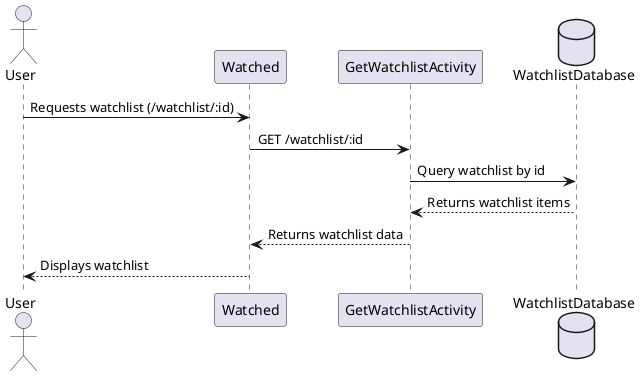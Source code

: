 @startuml
actor User
participant Watched
participant GetWatchlistActivity
database WatchlistDatabase

User -> Watched: Requests watchlist (/watchlist/:id)
Watched -> GetWatchlistActivity: GET /watchlist/:id
GetWatchlistActivity -> WatchlistDatabase: Query watchlist by id
WatchlistDatabase --> GetWatchlistActivity: Returns watchlist items
GetWatchlistActivity --> Watched: Returns watchlist data
Watched --> User: Displays watchlist

@enduml